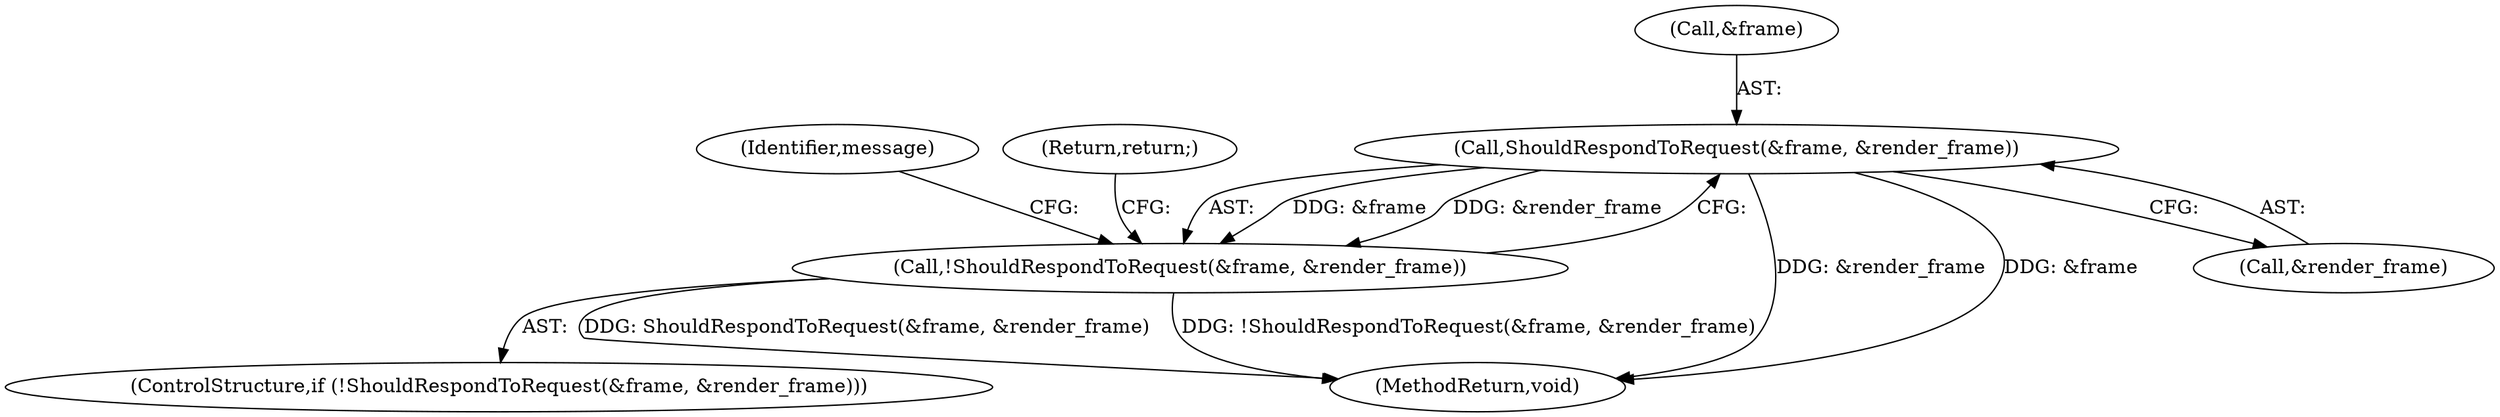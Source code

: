 digraph "0_Chrome_90585e657db48f93bd73bc45d4caa975323da41b@pointer" {
"1000110" [label="(Call,ShouldRespondToRequest(&frame, &render_frame))"];
"1000109" [label="(Call,!ShouldRespondToRequest(&frame, &render_frame))"];
"1000110" [label="(Call,ShouldRespondToRequest(&frame, &render_frame))"];
"1000111" [label="(Call,&frame)"];
"1000109" [label="(Call,!ShouldRespondToRequest(&frame, &render_frame))"];
"1000108" [label="(ControlStructure,if (!ShouldRespondToRequest(&frame, &render_frame)))"];
"1000121" [label="(Identifier,message)"];
"1000183" [label="(MethodReturn,void)"];
"1000113" [label="(Call,&render_frame)"];
"1000115" [label="(Return,return;)"];
"1000110" -> "1000109"  [label="AST: "];
"1000110" -> "1000113"  [label="CFG: "];
"1000111" -> "1000110"  [label="AST: "];
"1000113" -> "1000110"  [label="AST: "];
"1000109" -> "1000110"  [label="CFG: "];
"1000110" -> "1000183"  [label="DDG: &render_frame"];
"1000110" -> "1000183"  [label="DDG: &frame"];
"1000110" -> "1000109"  [label="DDG: &frame"];
"1000110" -> "1000109"  [label="DDG: &render_frame"];
"1000109" -> "1000108"  [label="AST: "];
"1000115" -> "1000109"  [label="CFG: "];
"1000121" -> "1000109"  [label="CFG: "];
"1000109" -> "1000183"  [label="DDG: ShouldRespondToRequest(&frame, &render_frame)"];
"1000109" -> "1000183"  [label="DDG: !ShouldRespondToRequest(&frame, &render_frame)"];
}
